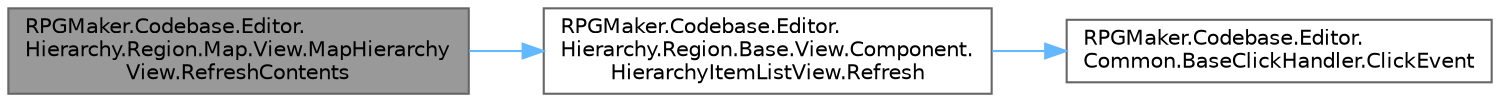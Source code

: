 digraph "RPGMaker.Codebase.Editor.Hierarchy.Region.Map.View.MapHierarchyView.RefreshContents"
{
 // LATEX_PDF_SIZE
  bgcolor="transparent";
  edge [fontname=Helvetica,fontsize=10,labelfontname=Helvetica,labelfontsize=10];
  node [fontname=Helvetica,fontsize=10,shape=box,height=0.2,width=0.4];
  rankdir="LR";
  Node1 [id="Node000001",label="RPGMaker.Codebase.Editor.\lHierarchy.Region.Map.View.MapHierarchy\lView.RefreshContents",height=0.2,width=0.4,color="gray40", fillcolor="grey60", style="filled", fontcolor="black",tooltip="データ更新"];
  Node1 -> Node2 [id="edge1_Node000001_Node000002",color="steelblue1",style="solid",tooltip=" "];
  Node2 [id="Node000002",label="RPGMaker.Codebase.Editor.\lHierarchy.Region.Base.View.Component.\lHierarchyItemListView.Refresh",height=0.2,width=0.4,color="grey40", fillcolor="white", style="filled",URL="$d1/de8/class_r_p_g_maker_1_1_codebase_1_1_editor_1_1_hierarchy_1_1_region_1_1_base_1_1_view_1_1_component_1_1_hierarchy_item_list_view.html#a7a1f20037b7682c3372ff59f48bffffa",tooltip=" "];
  Node2 -> Node3 [id="edge2_Node000002_Node000003",color="steelblue1",style="solid",tooltip=" "];
  Node3 [id="Node000003",label="RPGMaker.Codebase.Editor.\lCommon.BaseClickHandler.ClickEvent",height=0.2,width=0.4,color="grey40", fillcolor="white", style="filled",URL="$d1/d4d/class_r_p_g_maker_1_1_codebase_1_1_editor_1_1_common_1_1_base_click_handler.html#acf89b0cc34558ab39dd149ad849a8eb2",tooltip=" "];
}
